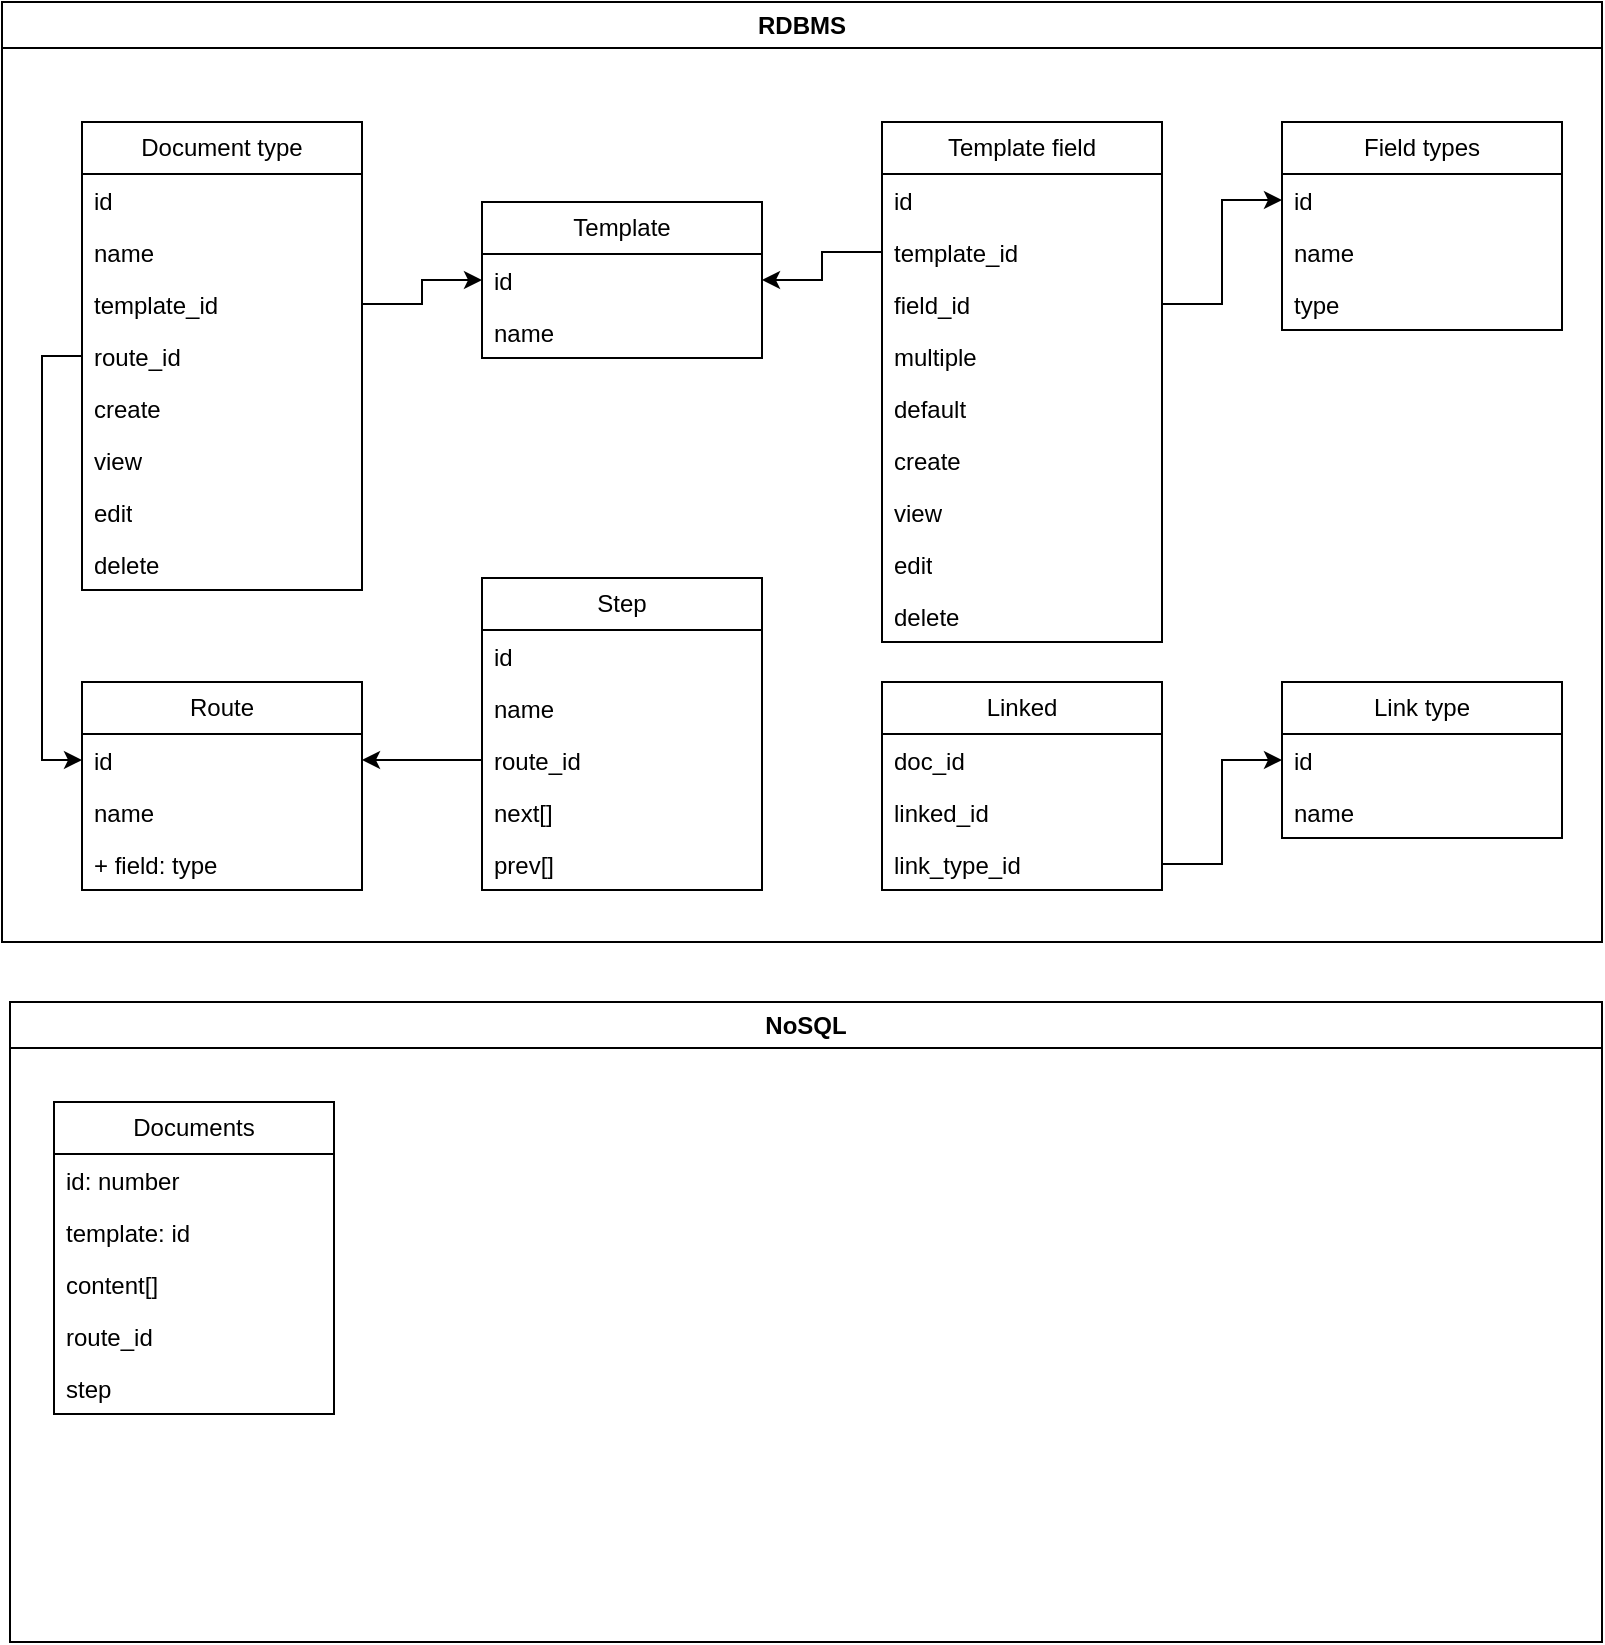 <mxfile version="24.7.17">
  <diagram name="Страница — 1" id="JN1vLprDULVBGakJCDEb">
    <mxGraphModel dx="1434" dy="881" grid="1" gridSize="10" guides="1" tooltips="1" connect="1" arrows="1" fold="1" page="1" pageScale="1" pageWidth="827" pageHeight="1169" math="0" shadow="0">
      <root>
        <mxCell id="0" />
        <mxCell id="1" parent="0" />
        <mxCell id="pDoxXNBwdIhqzazyQYC1-69" value="RDBMS" style="swimlane;whiteSpace=wrap;html=1;" vertex="1" parent="1">
          <mxGeometry x="14" y="10" width="800" height="470" as="geometry" />
        </mxCell>
        <mxCell id="pDoxXNBwdIhqzazyQYC1-1" value="Document type" style="swimlane;fontStyle=0;childLayout=stackLayout;horizontal=1;startSize=26;fillColor=none;horizontalStack=0;resizeParent=1;resizeParentMax=0;resizeLast=0;collapsible=1;marginBottom=0;whiteSpace=wrap;html=1;" vertex="1" parent="pDoxXNBwdIhqzazyQYC1-69">
          <mxGeometry x="40" y="60" width="140" height="234" as="geometry" />
        </mxCell>
        <mxCell id="pDoxXNBwdIhqzazyQYC1-3" value="id" style="text;strokeColor=none;fillColor=none;align=left;verticalAlign=top;spacingLeft=4;spacingRight=4;overflow=hidden;rotatable=0;points=[[0,0.5],[1,0.5]];portConstraint=eastwest;whiteSpace=wrap;html=1;" vertex="1" parent="pDoxXNBwdIhqzazyQYC1-1">
          <mxGeometry y="26" width="140" height="26" as="geometry" />
        </mxCell>
        <mxCell id="pDoxXNBwdIhqzazyQYC1-4" value="name" style="text;strokeColor=none;fillColor=none;align=left;verticalAlign=top;spacingLeft=4;spacingRight=4;overflow=hidden;rotatable=0;points=[[0,0.5],[1,0.5]];portConstraint=eastwest;whiteSpace=wrap;html=1;" vertex="1" parent="pDoxXNBwdIhqzazyQYC1-1">
          <mxGeometry y="52" width="140" height="26" as="geometry" />
        </mxCell>
        <mxCell id="pDoxXNBwdIhqzazyQYC1-2" value="template_id" style="text;strokeColor=none;fillColor=none;align=left;verticalAlign=top;spacingLeft=4;spacingRight=4;overflow=hidden;rotatable=0;points=[[0,0.5],[1,0.5]];portConstraint=eastwest;whiteSpace=wrap;html=1;" vertex="1" parent="pDoxXNBwdIhqzazyQYC1-1">
          <mxGeometry y="78" width="140" height="26" as="geometry" />
        </mxCell>
        <mxCell id="pDoxXNBwdIhqzazyQYC1-37" value="route_id" style="text;strokeColor=none;fillColor=none;align=left;verticalAlign=top;spacingLeft=4;spacingRight=4;overflow=hidden;rotatable=0;points=[[0,0.5],[1,0.5]];portConstraint=eastwest;whiteSpace=wrap;html=1;" vertex="1" parent="pDoxXNBwdIhqzazyQYC1-1">
          <mxGeometry y="104" width="140" height="26" as="geometry" />
        </mxCell>
        <mxCell id="pDoxXNBwdIhqzazyQYC1-56" value="create" style="text;strokeColor=none;fillColor=none;align=left;verticalAlign=top;spacingLeft=4;spacingRight=4;overflow=hidden;rotatable=0;points=[[0,0.5],[1,0.5]];portConstraint=eastwest;whiteSpace=wrap;html=1;" vertex="1" parent="pDoxXNBwdIhqzazyQYC1-1">
          <mxGeometry y="130" width="140" height="26" as="geometry" />
        </mxCell>
        <mxCell id="pDoxXNBwdIhqzazyQYC1-38" value="view" style="text;strokeColor=none;fillColor=none;align=left;verticalAlign=top;spacingLeft=4;spacingRight=4;overflow=hidden;rotatable=0;points=[[0,0.5],[1,0.5]];portConstraint=eastwest;whiteSpace=wrap;html=1;" vertex="1" parent="pDoxXNBwdIhqzazyQYC1-1">
          <mxGeometry y="156" width="140" height="26" as="geometry" />
        </mxCell>
        <mxCell id="pDoxXNBwdIhqzazyQYC1-39" value="edit" style="text;strokeColor=none;fillColor=none;align=left;verticalAlign=top;spacingLeft=4;spacingRight=4;overflow=hidden;rotatable=0;points=[[0,0.5],[1,0.5]];portConstraint=eastwest;whiteSpace=wrap;html=1;" vertex="1" parent="pDoxXNBwdIhqzazyQYC1-1">
          <mxGeometry y="182" width="140" height="26" as="geometry" />
        </mxCell>
        <mxCell id="pDoxXNBwdIhqzazyQYC1-40" value="delete" style="text;strokeColor=none;fillColor=none;align=left;verticalAlign=top;spacingLeft=4;spacingRight=4;overflow=hidden;rotatable=0;points=[[0,0.5],[1,0.5]];portConstraint=eastwest;whiteSpace=wrap;html=1;" vertex="1" parent="pDoxXNBwdIhqzazyQYC1-1">
          <mxGeometry y="208" width="140" height="26" as="geometry" />
        </mxCell>
        <mxCell id="pDoxXNBwdIhqzazyQYC1-5" value="Template" style="swimlane;fontStyle=0;childLayout=stackLayout;horizontal=1;startSize=26;fillColor=none;horizontalStack=0;resizeParent=1;resizeParentMax=0;resizeLast=0;collapsible=1;marginBottom=0;whiteSpace=wrap;html=1;" vertex="1" parent="pDoxXNBwdIhqzazyQYC1-69">
          <mxGeometry x="240" y="100" width="140" height="78" as="geometry" />
        </mxCell>
        <mxCell id="pDoxXNBwdIhqzazyQYC1-6" value="id" style="text;strokeColor=none;fillColor=none;align=left;verticalAlign=top;spacingLeft=4;spacingRight=4;overflow=hidden;rotatable=0;points=[[0,0.5],[1,0.5]];portConstraint=eastwest;whiteSpace=wrap;html=1;" vertex="1" parent="pDoxXNBwdIhqzazyQYC1-5">
          <mxGeometry y="26" width="140" height="26" as="geometry" />
        </mxCell>
        <mxCell id="pDoxXNBwdIhqzazyQYC1-7" value="name" style="text;strokeColor=none;fillColor=none;align=left;verticalAlign=top;spacingLeft=4;spacingRight=4;overflow=hidden;rotatable=0;points=[[0,0.5],[1,0.5]];portConstraint=eastwest;whiteSpace=wrap;html=1;" vertex="1" parent="pDoxXNBwdIhqzazyQYC1-5">
          <mxGeometry y="52" width="140" height="26" as="geometry" />
        </mxCell>
        <mxCell id="pDoxXNBwdIhqzazyQYC1-9" value="Field types" style="swimlane;fontStyle=0;childLayout=stackLayout;horizontal=1;startSize=26;fillColor=none;horizontalStack=0;resizeParent=1;resizeParentMax=0;resizeLast=0;collapsible=1;marginBottom=0;whiteSpace=wrap;html=1;" vertex="1" parent="pDoxXNBwdIhqzazyQYC1-69">
          <mxGeometry x="640" y="60" width="140" height="104" as="geometry" />
        </mxCell>
        <mxCell id="pDoxXNBwdIhqzazyQYC1-10" value="id" style="text;strokeColor=none;fillColor=none;align=left;verticalAlign=top;spacingLeft=4;spacingRight=4;overflow=hidden;rotatable=0;points=[[0,0.5],[1,0.5]];portConstraint=eastwest;whiteSpace=wrap;html=1;" vertex="1" parent="pDoxXNBwdIhqzazyQYC1-9">
          <mxGeometry y="26" width="140" height="26" as="geometry" />
        </mxCell>
        <mxCell id="pDoxXNBwdIhqzazyQYC1-11" value="name" style="text;strokeColor=none;fillColor=none;align=left;verticalAlign=top;spacingLeft=4;spacingRight=4;overflow=hidden;rotatable=0;points=[[0,0.5],[1,0.5]];portConstraint=eastwest;whiteSpace=wrap;html=1;" vertex="1" parent="pDoxXNBwdIhqzazyQYC1-9">
          <mxGeometry y="52" width="140" height="26" as="geometry" />
        </mxCell>
        <mxCell id="pDoxXNBwdIhqzazyQYC1-12" value="type" style="text;strokeColor=none;fillColor=none;align=left;verticalAlign=top;spacingLeft=4;spacingRight=4;overflow=hidden;rotatable=0;points=[[0,0.5],[1,0.5]];portConstraint=eastwest;whiteSpace=wrap;html=1;" vertex="1" parent="pDoxXNBwdIhqzazyQYC1-9">
          <mxGeometry y="78" width="140" height="26" as="geometry" />
        </mxCell>
        <mxCell id="pDoxXNBwdIhqzazyQYC1-13" value="Template field" style="swimlane;fontStyle=0;childLayout=stackLayout;horizontal=1;startSize=26;fillColor=none;horizontalStack=0;resizeParent=1;resizeParentMax=0;resizeLast=0;collapsible=1;marginBottom=0;whiteSpace=wrap;html=1;" vertex="1" parent="pDoxXNBwdIhqzazyQYC1-69">
          <mxGeometry x="440" y="60" width="140" height="260" as="geometry" />
        </mxCell>
        <mxCell id="pDoxXNBwdIhqzazyQYC1-45" value="id" style="text;strokeColor=none;fillColor=none;align=left;verticalAlign=top;spacingLeft=4;spacingRight=4;overflow=hidden;rotatable=0;points=[[0,0.5],[1,0.5]];portConstraint=eastwest;whiteSpace=wrap;html=1;" vertex="1" parent="pDoxXNBwdIhqzazyQYC1-13">
          <mxGeometry y="26" width="140" height="26" as="geometry" />
        </mxCell>
        <mxCell id="pDoxXNBwdIhqzazyQYC1-14" value="template_id" style="text;strokeColor=none;fillColor=none;align=left;verticalAlign=top;spacingLeft=4;spacingRight=4;overflow=hidden;rotatable=0;points=[[0,0.5],[1,0.5]];portConstraint=eastwest;whiteSpace=wrap;html=1;" vertex="1" parent="pDoxXNBwdIhqzazyQYC1-13">
          <mxGeometry y="52" width="140" height="26" as="geometry" />
        </mxCell>
        <mxCell id="pDoxXNBwdIhqzazyQYC1-15" value="field_id" style="text;strokeColor=none;fillColor=none;align=left;verticalAlign=top;spacingLeft=4;spacingRight=4;overflow=hidden;rotatable=0;points=[[0,0.5],[1,0.5]];portConstraint=eastwest;whiteSpace=wrap;html=1;" vertex="1" parent="pDoxXNBwdIhqzazyQYC1-13">
          <mxGeometry y="78" width="140" height="26" as="geometry" />
        </mxCell>
        <mxCell id="pDoxXNBwdIhqzazyQYC1-68" value="multiple" style="text;strokeColor=none;fillColor=none;align=left;verticalAlign=top;spacingLeft=4;spacingRight=4;overflow=hidden;rotatable=0;points=[[0,0.5],[1,0.5]];portConstraint=eastwest;whiteSpace=wrap;html=1;" vertex="1" parent="pDoxXNBwdIhqzazyQYC1-13">
          <mxGeometry y="104" width="140" height="26" as="geometry" />
        </mxCell>
        <mxCell id="pDoxXNBwdIhqzazyQYC1-32" value="default" style="text;strokeColor=none;fillColor=none;align=left;verticalAlign=top;spacingLeft=4;spacingRight=4;overflow=hidden;rotatable=0;points=[[0,0.5],[1,0.5]];portConstraint=eastwest;whiteSpace=wrap;html=1;" vertex="1" parent="pDoxXNBwdIhqzazyQYC1-13">
          <mxGeometry y="130" width="140" height="26" as="geometry" />
        </mxCell>
        <mxCell id="pDoxXNBwdIhqzazyQYC1-34" value="create" style="text;strokeColor=none;fillColor=none;align=left;verticalAlign=top;spacingLeft=4;spacingRight=4;overflow=hidden;rotatable=0;points=[[0,0.5],[1,0.5]];portConstraint=eastwest;whiteSpace=wrap;html=1;" vertex="1" parent="pDoxXNBwdIhqzazyQYC1-13">
          <mxGeometry y="156" width="140" height="26" as="geometry" />
        </mxCell>
        <mxCell id="pDoxXNBwdIhqzazyQYC1-33" value="view" style="text;strokeColor=none;fillColor=none;align=left;verticalAlign=top;spacingLeft=4;spacingRight=4;overflow=hidden;rotatable=0;points=[[0,0.5],[1,0.5]];portConstraint=eastwest;whiteSpace=wrap;html=1;" vertex="1" parent="pDoxXNBwdIhqzazyQYC1-13">
          <mxGeometry y="182" width="140" height="26" as="geometry" />
        </mxCell>
        <mxCell id="pDoxXNBwdIhqzazyQYC1-36" value="edit" style="text;strokeColor=none;fillColor=none;align=left;verticalAlign=top;spacingLeft=4;spacingRight=4;overflow=hidden;rotatable=0;points=[[0,0.5],[1,0.5]];portConstraint=eastwest;whiteSpace=wrap;html=1;" vertex="1" parent="pDoxXNBwdIhqzazyQYC1-13">
          <mxGeometry y="208" width="140" height="26" as="geometry" />
        </mxCell>
        <mxCell id="pDoxXNBwdIhqzazyQYC1-35" value="delete" style="text;strokeColor=none;fillColor=none;align=left;verticalAlign=top;spacingLeft=4;spacingRight=4;overflow=hidden;rotatable=0;points=[[0,0.5],[1,0.5]];portConstraint=eastwest;whiteSpace=wrap;html=1;" vertex="1" parent="pDoxXNBwdIhqzazyQYC1-13">
          <mxGeometry y="234" width="140" height="26" as="geometry" />
        </mxCell>
        <mxCell id="pDoxXNBwdIhqzazyQYC1-23" style="edgeStyle=orthogonalEdgeStyle;rounded=0;orthogonalLoop=1;jettySize=auto;html=1;exitX=1;exitY=0.5;exitDx=0;exitDy=0;entryX=0;entryY=0.5;entryDx=0;entryDy=0;" edge="1" parent="pDoxXNBwdIhqzazyQYC1-69" source="pDoxXNBwdIhqzazyQYC1-2" target="pDoxXNBwdIhqzazyQYC1-6">
          <mxGeometry relative="1" as="geometry" />
        </mxCell>
        <mxCell id="pDoxXNBwdIhqzazyQYC1-25" style="edgeStyle=orthogonalEdgeStyle;rounded=0;orthogonalLoop=1;jettySize=auto;html=1;exitX=0;exitY=0.5;exitDx=0;exitDy=0;entryX=1;entryY=0.5;entryDx=0;entryDy=0;" edge="1" parent="pDoxXNBwdIhqzazyQYC1-69" source="pDoxXNBwdIhqzazyQYC1-14" target="pDoxXNBwdIhqzazyQYC1-6">
          <mxGeometry relative="1" as="geometry" />
        </mxCell>
        <mxCell id="pDoxXNBwdIhqzazyQYC1-31" style="edgeStyle=orthogonalEdgeStyle;rounded=0;orthogonalLoop=1;jettySize=auto;html=1;exitX=1;exitY=0.5;exitDx=0;exitDy=0;entryX=0;entryY=0.5;entryDx=0;entryDy=0;" edge="1" parent="pDoxXNBwdIhqzazyQYC1-69" source="pDoxXNBwdIhqzazyQYC1-15" target="pDoxXNBwdIhqzazyQYC1-10">
          <mxGeometry relative="1" as="geometry" />
        </mxCell>
        <mxCell id="pDoxXNBwdIhqzazyQYC1-46" value="Route" style="swimlane;fontStyle=0;childLayout=stackLayout;horizontal=1;startSize=26;fillColor=none;horizontalStack=0;resizeParent=1;resizeParentMax=0;resizeLast=0;collapsible=1;marginBottom=0;whiteSpace=wrap;html=1;" vertex="1" parent="pDoxXNBwdIhqzazyQYC1-69">
          <mxGeometry x="40" y="340" width="140" height="104" as="geometry" />
        </mxCell>
        <mxCell id="pDoxXNBwdIhqzazyQYC1-47" value="id" style="text;strokeColor=none;fillColor=none;align=left;verticalAlign=top;spacingLeft=4;spacingRight=4;overflow=hidden;rotatable=0;points=[[0,0.5],[1,0.5]];portConstraint=eastwest;whiteSpace=wrap;html=1;" vertex="1" parent="pDoxXNBwdIhqzazyQYC1-46">
          <mxGeometry y="26" width="140" height="26" as="geometry" />
        </mxCell>
        <mxCell id="pDoxXNBwdIhqzazyQYC1-48" value="name" style="text;strokeColor=none;fillColor=none;align=left;verticalAlign=top;spacingLeft=4;spacingRight=4;overflow=hidden;rotatable=0;points=[[0,0.5],[1,0.5]];portConstraint=eastwest;whiteSpace=wrap;html=1;" vertex="1" parent="pDoxXNBwdIhqzazyQYC1-46">
          <mxGeometry y="52" width="140" height="26" as="geometry" />
        </mxCell>
        <mxCell id="pDoxXNBwdIhqzazyQYC1-49" value="+ field: type" style="text;strokeColor=none;fillColor=none;align=left;verticalAlign=top;spacingLeft=4;spacingRight=4;overflow=hidden;rotatable=0;points=[[0,0.5],[1,0.5]];portConstraint=eastwest;whiteSpace=wrap;html=1;" vertex="1" parent="pDoxXNBwdIhqzazyQYC1-46">
          <mxGeometry y="78" width="140" height="26" as="geometry" />
        </mxCell>
        <mxCell id="pDoxXNBwdIhqzazyQYC1-50" value="Step" style="swimlane;fontStyle=0;childLayout=stackLayout;horizontal=1;startSize=26;fillColor=none;horizontalStack=0;resizeParent=1;resizeParentMax=0;resizeLast=0;collapsible=1;marginBottom=0;whiteSpace=wrap;html=1;" vertex="1" parent="pDoxXNBwdIhqzazyQYC1-69">
          <mxGeometry x="240" y="288" width="140" height="156" as="geometry" />
        </mxCell>
        <mxCell id="pDoxXNBwdIhqzazyQYC1-54" value="id" style="text;strokeColor=none;fillColor=none;align=left;verticalAlign=top;spacingLeft=4;spacingRight=4;overflow=hidden;rotatable=0;points=[[0,0.5],[1,0.5]];portConstraint=eastwest;whiteSpace=wrap;html=1;" vertex="1" parent="pDoxXNBwdIhqzazyQYC1-50">
          <mxGeometry y="26" width="140" height="26" as="geometry" />
        </mxCell>
        <mxCell id="pDoxXNBwdIhqzazyQYC1-58" value="name" style="text;strokeColor=none;fillColor=none;align=left;verticalAlign=top;spacingLeft=4;spacingRight=4;overflow=hidden;rotatable=0;points=[[0,0.5],[1,0.5]];portConstraint=eastwest;whiteSpace=wrap;html=1;" vertex="1" parent="pDoxXNBwdIhqzazyQYC1-50">
          <mxGeometry y="52" width="140" height="26" as="geometry" />
        </mxCell>
        <mxCell id="pDoxXNBwdIhqzazyQYC1-51" value="route_id" style="text;strokeColor=none;fillColor=none;align=left;verticalAlign=top;spacingLeft=4;spacingRight=4;overflow=hidden;rotatable=0;points=[[0,0.5],[1,0.5]];portConstraint=eastwest;whiteSpace=wrap;html=1;" vertex="1" parent="pDoxXNBwdIhqzazyQYC1-50">
          <mxGeometry y="78" width="140" height="26" as="geometry" />
        </mxCell>
        <mxCell id="pDoxXNBwdIhqzazyQYC1-52" value="next[]" style="text;strokeColor=none;fillColor=none;align=left;verticalAlign=top;spacingLeft=4;spacingRight=4;overflow=hidden;rotatable=0;points=[[0,0.5],[1,0.5]];portConstraint=eastwest;whiteSpace=wrap;html=1;" vertex="1" parent="pDoxXNBwdIhqzazyQYC1-50">
          <mxGeometry y="104" width="140" height="26" as="geometry" />
        </mxCell>
        <mxCell id="pDoxXNBwdIhqzazyQYC1-53" value="prev[]" style="text;strokeColor=none;fillColor=none;align=left;verticalAlign=top;spacingLeft=4;spacingRight=4;overflow=hidden;rotatable=0;points=[[0,0.5],[1,0.5]];portConstraint=eastwest;whiteSpace=wrap;html=1;" vertex="1" parent="pDoxXNBwdIhqzazyQYC1-50">
          <mxGeometry y="130" width="140" height="26" as="geometry" />
        </mxCell>
        <mxCell id="pDoxXNBwdIhqzazyQYC1-55" style="edgeStyle=orthogonalEdgeStyle;rounded=0;orthogonalLoop=1;jettySize=auto;html=1;exitX=0;exitY=0.5;exitDx=0;exitDy=0;entryX=1;entryY=0.5;entryDx=0;entryDy=0;" edge="1" parent="pDoxXNBwdIhqzazyQYC1-69" source="pDoxXNBwdIhqzazyQYC1-51" target="pDoxXNBwdIhqzazyQYC1-47">
          <mxGeometry relative="1" as="geometry" />
        </mxCell>
        <mxCell id="pDoxXNBwdIhqzazyQYC1-57" style="edgeStyle=orthogonalEdgeStyle;rounded=0;orthogonalLoop=1;jettySize=auto;html=1;exitX=0;exitY=0.5;exitDx=0;exitDy=0;entryX=0;entryY=0.5;entryDx=0;entryDy=0;" edge="1" parent="pDoxXNBwdIhqzazyQYC1-69" source="pDoxXNBwdIhqzazyQYC1-37" target="pDoxXNBwdIhqzazyQYC1-47">
          <mxGeometry relative="1" as="geometry" />
        </mxCell>
        <mxCell id="pDoxXNBwdIhqzazyQYC1-59" value="Linked" style="swimlane;fontStyle=0;childLayout=stackLayout;horizontal=1;startSize=26;fillColor=none;horizontalStack=0;resizeParent=1;resizeParentMax=0;resizeLast=0;collapsible=1;marginBottom=0;whiteSpace=wrap;html=1;" vertex="1" parent="pDoxXNBwdIhqzazyQYC1-69">
          <mxGeometry x="440" y="340" width="140" height="104" as="geometry" />
        </mxCell>
        <mxCell id="pDoxXNBwdIhqzazyQYC1-60" value="doc_id" style="text;strokeColor=none;fillColor=none;align=left;verticalAlign=top;spacingLeft=4;spacingRight=4;overflow=hidden;rotatable=0;points=[[0,0.5],[1,0.5]];portConstraint=eastwest;whiteSpace=wrap;html=1;" vertex="1" parent="pDoxXNBwdIhqzazyQYC1-59">
          <mxGeometry y="26" width="140" height="26" as="geometry" />
        </mxCell>
        <mxCell id="pDoxXNBwdIhqzazyQYC1-61" value="linked_id" style="text;strokeColor=none;fillColor=none;align=left;verticalAlign=top;spacingLeft=4;spacingRight=4;overflow=hidden;rotatable=0;points=[[0,0.5],[1,0.5]];portConstraint=eastwest;whiteSpace=wrap;html=1;" vertex="1" parent="pDoxXNBwdIhqzazyQYC1-59">
          <mxGeometry y="52" width="140" height="26" as="geometry" />
        </mxCell>
        <mxCell id="pDoxXNBwdIhqzazyQYC1-62" value="link_type_id" style="text;strokeColor=none;fillColor=none;align=left;verticalAlign=top;spacingLeft=4;spacingRight=4;overflow=hidden;rotatable=0;points=[[0,0.5],[1,0.5]];portConstraint=eastwest;whiteSpace=wrap;html=1;" vertex="1" parent="pDoxXNBwdIhqzazyQYC1-59">
          <mxGeometry y="78" width="140" height="26" as="geometry" />
        </mxCell>
        <mxCell id="pDoxXNBwdIhqzazyQYC1-63" value="Link type" style="swimlane;fontStyle=0;childLayout=stackLayout;horizontal=1;startSize=26;fillColor=none;horizontalStack=0;resizeParent=1;resizeParentMax=0;resizeLast=0;collapsible=1;marginBottom=0;whiteSpace=wrap;html=1;" vertex="1" parent="pDoxXNBwdIhqzazyQYC1-69">
          <mxGeometry x="640" y="340" width="140" height="78" as="geometry" />
        </mxCell>
        <mxCell id="pDoxXNBwdIhqzazyQYC1-64" value="id" style="text;strokeColor=none;fillColor=none;align=left;verticalAlign=top;spacingLeft=4;spacingRight=4;overflow=hidden;rotatable=0;points=[[0,0.5],[1,0.5]];portConstraint=eastwest;whiteSpace=wrap;html=1;" vertex="1" parent="pDoxXNBwdIhqzazyQYC1-63">
          <mxGeometry y="26" width="140" height="26" as="geometry" />
        </mxCell>
        <mxCell id="pDoxXNBwdIhqzazyQYC1-65" value="name" style="text;strokeColor=none;fillColor=none;align=left;verticalAlign=top;spacingLeft=4;spacingRight=4;overflow=hidden;rotatable=0;points=[[0,0.5],[1,0.5]];portConstraint=eastwest;whiteSpace=wrap;html=1;" vertex="1" parent="pDoxXNBwdIhqzazyQYC1-63">
          <mxGeometry y="52" width="140" height="26" as="geometry" />
        </mxCell>
        <mxCell id="pDoxXNBwdIhqzazyQYC1-67" style="edgeStyle=orthogonalEdgeStyle;rounded=0;orthogonalLoop=1;jettySize=auto;html=1;exitX=1;exitY=0.5;exitDx=0;exitDy=0;entryX=0;entryY=0.5;entryDx=0;entryDy=0;" edge="1" parent="pDoxXNBwdIhqzazyQYC1-69" source="pDoxXNBwdIhqzazyQYC1-62" target="pDoxXNBwdIhqzazyQYC1-64">
          <mxGeometry relative="1" as="geometry" />
        </mxCell>
        <mxCell id="pDoxXNBwdIhqzazyQYC1-70" value="NoSQL" style="swimlane;whiteSpace=wrap;html=1;" vertex="1" parent="1">
          <mxGeometry x="18" y="510" width="796" height="320" as="geometry" />
        </mxCell>
        <mxCell id="pDoxXNBwdIhqzazyQYC1-71" value="Documents" style="swimlane;fontStyle=0;childLayout=stackLayout;horizontal=1;startSize=26;fillColor=none;horizontalStack=0;resizeParent=1;resizeParentMax=0;resizeLast=0;collapsible=1;marginBottom=0;whiteSpace=wrap;html=1;" vertex="1" parent="pDoxXNBwdIhqzazyQYC1-70">
          <mxGeometry x="22" y="50" width="140" height="156" as="geometry" />
        </mxCell>
        <mxCell id="pDoxXNBwdIhqzazyQYC1-72" value="id: number" style="text;strokeColor=none;fillColor=none;align=left;verticalAlign=top;spacingLeft=4;spacingRight=4;overflow=hidden;rotatable=0;points=[[0,0.5],[1,0.5]];portConstraint=eastwest;whiteSpace=wrap;html=1;" vertex="1" parent="pDoxXNBwdIhqzazyQYC1-71">
          <mxGeometry y="26" width="140" height="26" as="geometry" />
        </mxCell>
        <mxCell id="pDoxXNBwdIhqzazyQYC1-73" value="template: id" style="text;strokeColor=none;fillColor=none;align=left;verticalAlign=top;spacingLeft=4;spacingRight=4;overflow=hidden;rotatable=0;points=[[0,0.5],[1,0.5]];portConstraint=eastwest;whiteSpace=wrap;html=1;" vertex="1" parent="pDoxXNBwdIhqzazyQYC1-71">
          <mxGeometry y="52" width="140" height="26" as="geometry" />
        </mxCell>
        <mxCell id="pDoxXNBwdIhqzazyQYC1-74" value="content[]" style="text;strokeColor=none;fillColor=none;align=left;verticalAlign=top;spacingLeft=4;spacingRight=4;overflow=hidden;rotatable=0;points=[[0,0.5],[1,0.5]];portConstraint=eastwest;whiteSpace=wrap;html=1;" vertex="1" parent="pDoxXNBwdIhqzazyQYC1-71">
          <mxGeometry y="78" width="140" height="26" as="geometry" />
        </mxCell>
        <mxCell id="pDoxXNBwdIhqzazyQYC1-75" value="route_id" style="text;strokeColor=none;fillColor=none;align=left;verticalAlign=top;spacingLeft=4;spacingRight=4;overflow=hidden;rotatable=0;points=[[0,0.5],[1,0.5]];portConstraint=eastwest;whiteSpace=wrap;html=1;" vertex="1" parent="pDoxXNBwdIhqzazyQYC1-71">
          <mxGeometry y="104" width="140" height="26" as="geometry" />
        </mxCell>
        <mxCell id="pDoxXNBwdIhqzazyQYC1-76" value="step" style="text;strokeColor=none;fillColor=none;align=left;verticalAlign=top;spacingLeft=4;spacingRight=4;overflow=hidden;rotatable=0;points=[[0,0.5],[1,0.5]];portConstraint=eastwest;whiteSpace=wrap;html=1;" vertex="1" parent="pDoxXNBwdIhqzazyQYC1-71">
          <mxGeometry y="130" width="140" height="26" as="geometry" />
        </mxCell>
      </root>
    </mxGraphModel>
  </diagram>
</mxfile>
